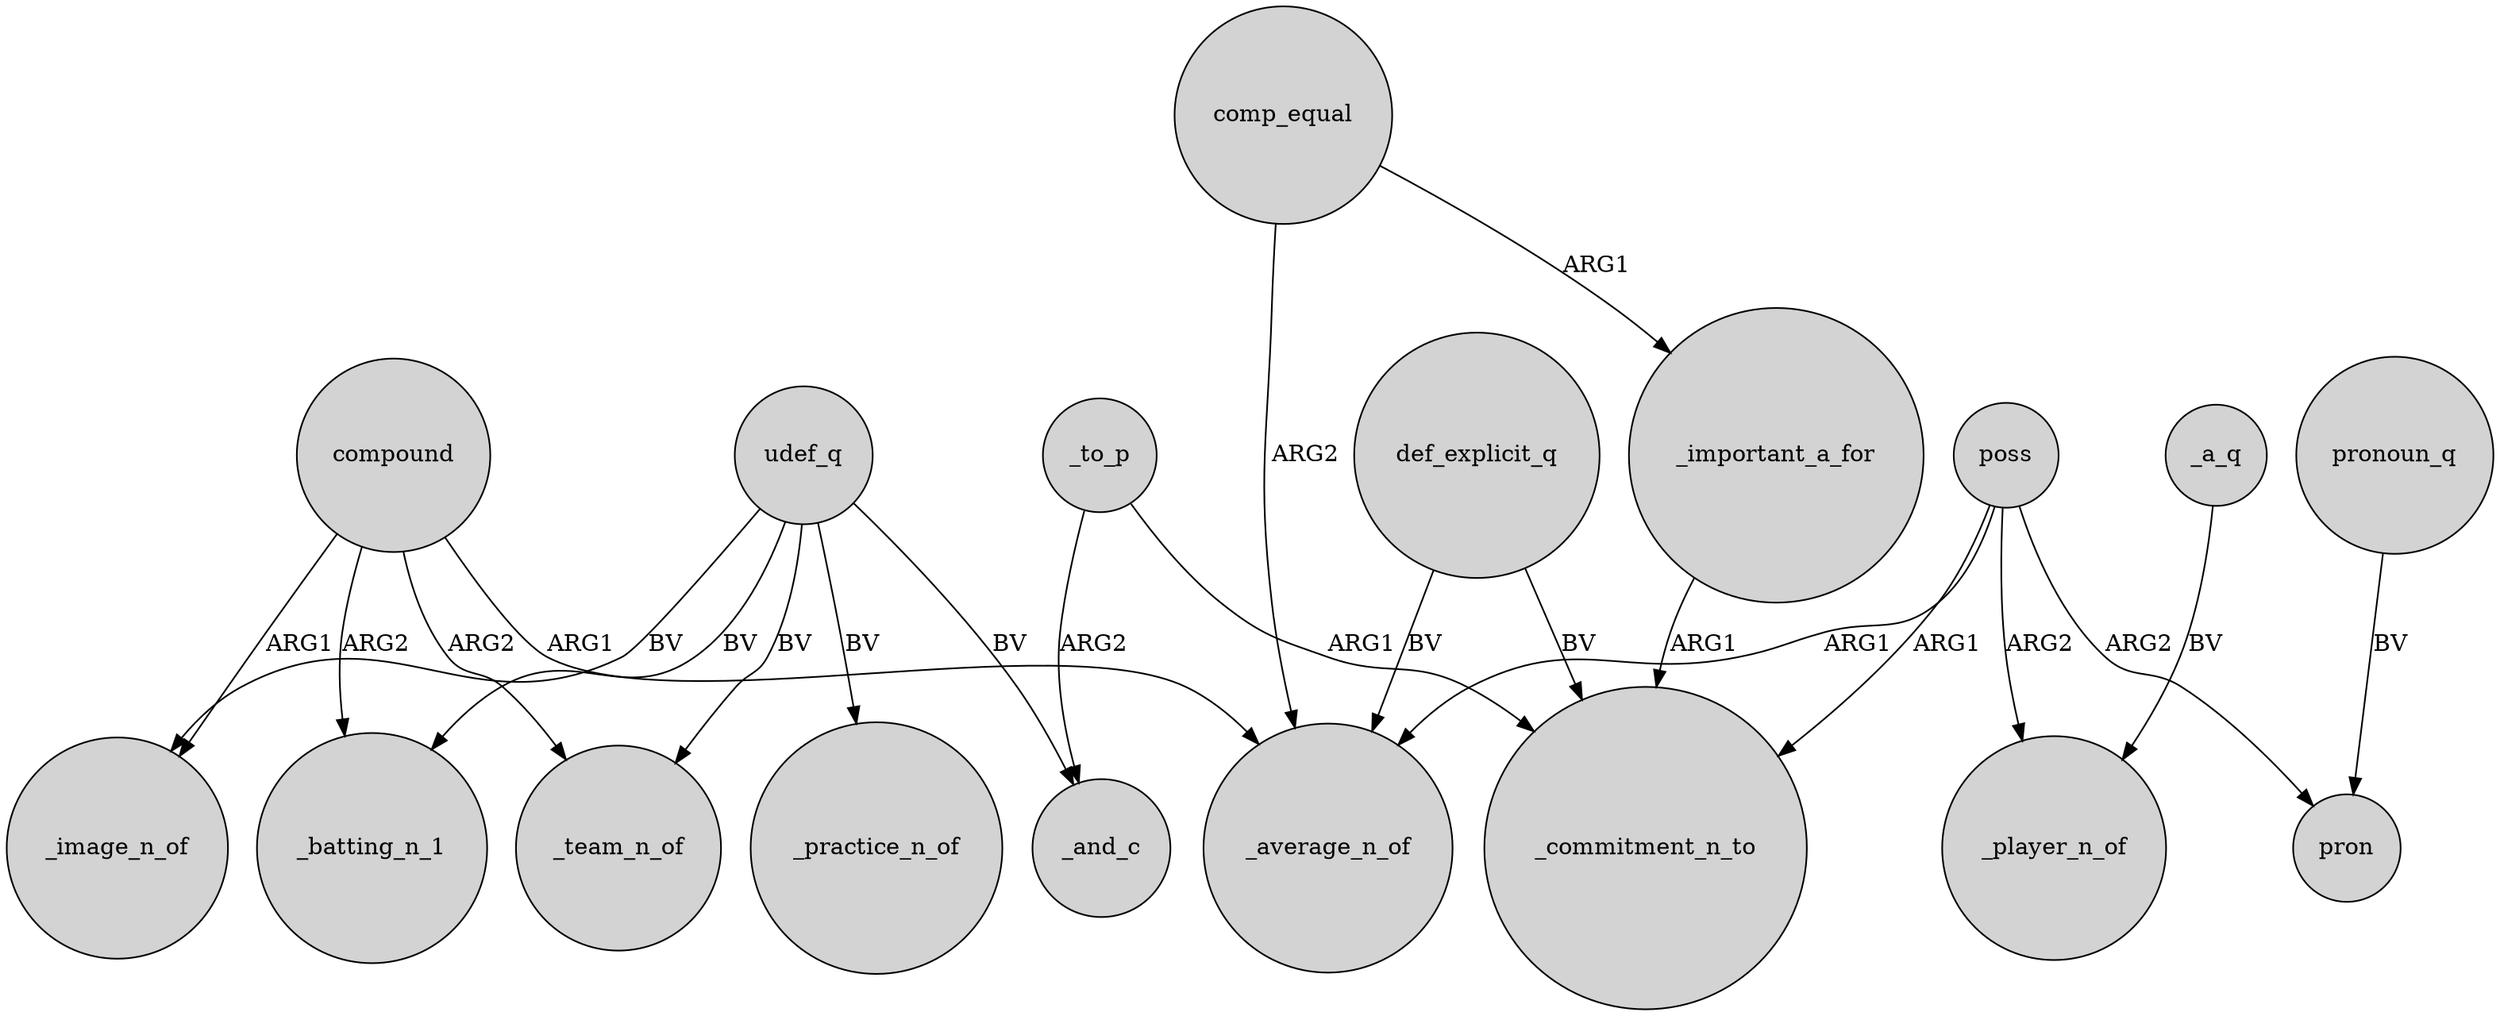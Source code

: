 digraph {
	node [shape=circle style=filled]
	poss -> _average_n_of [label=ARG1]
	compound -> _image_n_of [label=ARG1]
	def_explicit_q -> _commitment_n_to [label=BV]
	poss -> pron [label=ARG2]
	_important_a_for -> _commitment_n_to [label=ARG1]
	udef_q -> _batting_n_1 [label=BV]
	_to_p -> _and_c [label=ARG2]
	comp_equal -> _important_a_for [label=ARG1]
	compound -> _average_n_of [label=ARG1]
	def_explicit_q -> _average_n_of [label=BV]
	_to_p -> _commitment_n_to [label=ARG1]
	pronoun_q -> pron [label=BV]
	poss -> _player_n_of [label=ARG2]
	udef_q -> _team_n_of [label=BV]
	comp_equal -> _average_n_of [label=ARG2]
	udef_q -> _image_n_of [label=BV]
	poss -> _commitment_n_to [label=ARG1]
	udef_q -> _practice_n_of [label=BV]
	udef_q -> _and_c [label=BV]
	_a_q -> _player_n_of [label=BV]
	compound -> _team_n_of [label=ARG2]
	compound -> _batting_n_1 [label=ARG2]
}
